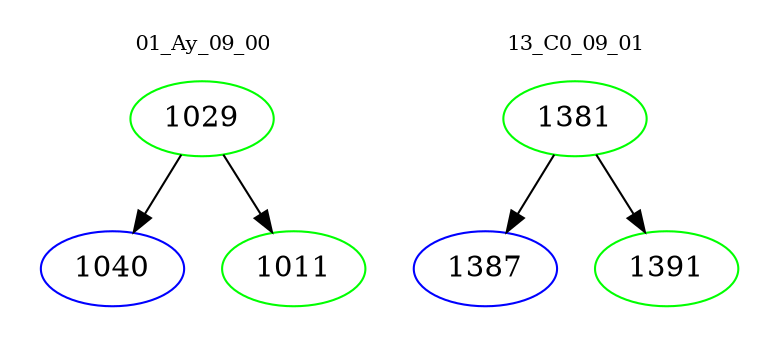 digraph{
subgraph cluster_0 {
color = white
label = "01_Ay_09_00";
fontsize=10;
T0_1029 [label="1029", color="green"]
T0_1029 -> T0_1040 [color="black"]
T0_1040 [label="1040", color="blue"]
T0_1029 -> T0_1011 [color="black"]
T0_1011 [label="1011", color="green"]
}
subgraph cluster_1 {
color = white
label = "13_C0_09_01";
fontsize=10;
T1_1381 [label="1381", color="green"]
T1_1381 -> T1_1387 [color="black"]
T1_1387 [label="1387", color="blue"]
T1_1381 -> T1_1391 [color="black"]
T1_1391 [label="1391", color="green"]
}
}

